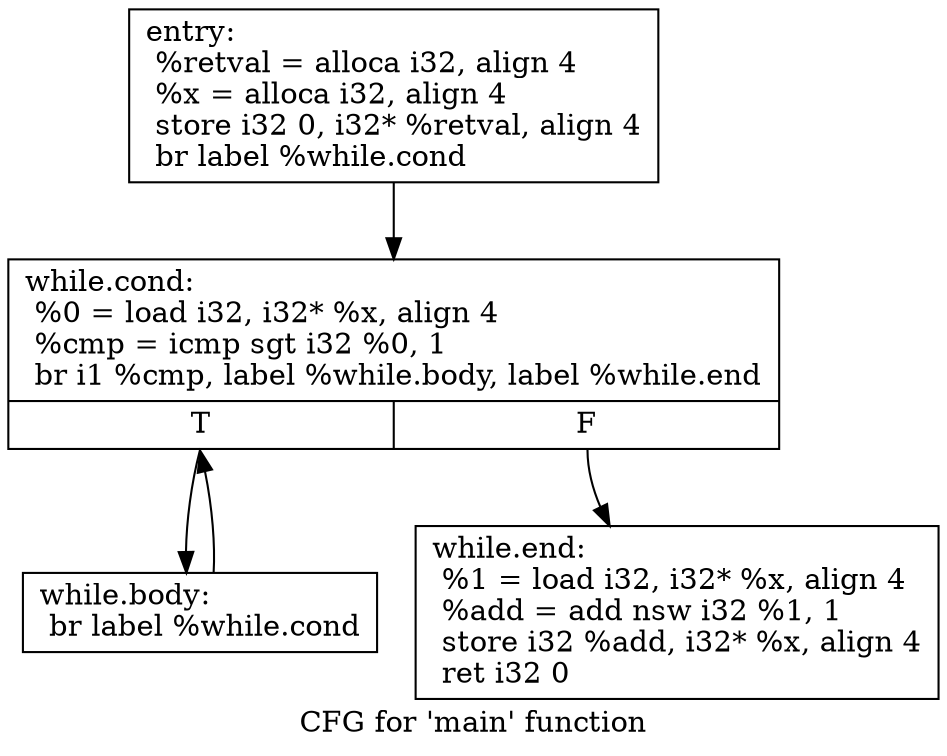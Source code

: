 digraph "CFG for 'main' function" {
	label="CFG for 'main' function";

	Node0x5625a2c81890 [shape=record,label="{entry:\l  %retval = alloca i32, align 4\l  %x = alloca i32, align 4\l  store i32 0, i32* %retval, align 4\l  br label %while.cond\l}"];
	Node0x5625a2c81890 -> Node0x5625a2c821b0;
	Node0x5625a2c821b0 [shape=record,label="{while.cond:                                       \l  %0 = load i32, i32* %x, align 4\l  %cmp = icmp sgt i32 %0, 1\l  br i1 %cmp, label %while.body, label %while.end\l|{<s0>T|<s1>F}}"];
	Node0x5625a2c821b0:s0 -> Node0x5625a2c823a0;
	Node0x5625a2c821b0:s1 -> Node0x5625a2c82480;
	Node0x5625a2c823a0 [shape=record,label="{while.body:                                       \l  br label %while.cond\l}"];
	Node0x5625a2c823a0 -> Node0x5625a2c821b0;
	Node0x5625a2c82480 [shape=record,label="{while.end:                                        \l  %1 = load i32, i32* %x, align 4\l  %add = add nsw i32 %1, 1\l  store i32 %add, i32* %x, align 4\l  ret i32 0\l}"];
}
